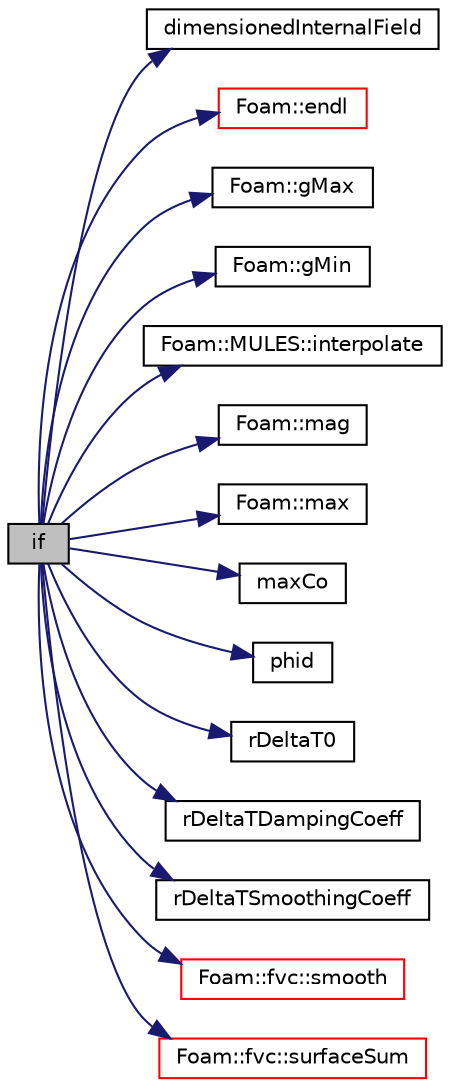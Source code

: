 digraph "if"
{
  bgcolor="transparent";
  edge [fontname="Helvetica",fontsize="10",labelfontname="Helvetica",labelfontsize="10"];
  node [fontname="Helvetica",fontsize="10",shape=record];
  rankdir="LR";
  Node1 [label="if",height=0.2,width=0.4,color="black", fillcolor="grey75", style="filled", fontcolor="black"];
  Node1 -> Node2 [color="midnightblue",fontsize="10",style="solid",fontname="Helvetica"];
  Node2 [label="dimensionedInternalField",height=0.2,width=0.4,color="black",URL="$a03124.html#a942cd19121a46cdc649099eb27c74b18"];
  Node1 -> Node3 [color="midnightblue",fontsize="10",style="solid",fontname="Helvetica"];
  Node3 [label="Foam::endl",height=0.2,width=0.4,color="red",URL="$a10733.html#a2db8fe02a0d3909e9351bb4275b23ce4",tooltip="Add newline and flush stream. "];
  Node1 -> Node4 [color="midnightblue",fontsize="10",style="solid",fontname="Helvetica"];
  Node4 [label="Foam::gMax",height=0.2,width=0.4,color="black",URL="$a10733.html#ae8d631fb8e841947408bb711abfb1e67"];
  Node1 -> Node5 [color="midnightblue",fontsize="10",style="solid",fontname="Helvetica"];
  Node5 [label="Foam::gMin",height=0.2,width=0.4,color="black",URL="$a10733.html#aca330ee6cfe7d602300dbc5905f8c9f6"];
  Node1 -> Node6 [color="midnightblue",fontsize="10",style="solid",fontname="Helvetica"];
  Node6 [label="Foam::MULES::interpolate",height=0.2,width=0.4,color="black",URL="$a10792.html#a4d62f21551985d814104861e7c1d9b4f"];
  Node1 -> Node7 [color="midnightblue",fontsize="10",style="solid",fontname="Helvetica"];
  Node7 [label="Foam::mag",height=0.2,width=0.4,color="black",URL="$a10733.html#a929da2a3fdcf3dacbbe0487d3a330dae"];
  Node1 -> Node8 [color="midnightblue",fontsize="10",style="solid",fontname="Helvetica"];
  Node8 [label="Foam::max",height=0.2,width=0.4,color="black",URL="$a10733.html#ac993e906cf2774ae77e666bc24e81733"];
  Node1 -> Node9 [color="midnightblue",fontsize="10",style="solid",fontname="Helvetica"];
  Node9 [label="maxCo",height=0.2,width=0.4,color="black",URL="$a03123.html#a2977e8735a928501d5705873dcca8235"];
  Node1 -> Node10 [color="midnightblue",fontsize="10",style="solid",fontname="Helvetica"];
  Node10 [label="phid",height=0.2,width=0.4,color="black",URL="$a02934.html#a0b3b953f2fc55278d35524cec1e30965"];
  Node1 -> Node11 [color="midnightblue",fontsize="10",style="solid",fontname="Helvetica"];
  Node11 [label="rDeltaT0",height=0.2,width=0.4,color="black",URL="$a03125.html#ad4d65902f3b7caba4b8b04cf0e1534d7"];
  Node1 -> Node12 [color="midnightblue",fontsize="10",style="solid",fontname="Helvetica"];
  Node12 [label="rDeltaTDampingCoeff",height=0.2,width=0.4,color="black",URL="$a03123.html#ae41bd9ea4380e53fe48ec54b17bafbd1"];
  Node1 -> Node13 [color="midnightblue",fontsize="10",style="solid",fontname="Helvetica"];
  Node13 [label="rDeltaTSmoothingCoeff",height=0.2,width=0.4,color="black",URL="$a03123.html#a8a98612afbe320bf43eedb9bfa19a092"];
  Node1 -> Node14 [color="midnightblue",fontsize="10",style="solid",fontname="Helvetica"];
  Node14 [label="Foam::fvc::smooth",height=0.2,width=0.4,color="red",URL="$a10768.html#a417a555eb3108fd8d6c41c0aec39a633"];
  Node1 -> Node15 [color="midnightblue",fontsize="10",style="solid",fontname="Helvetica"];
  Node15 [label="Foam::fvc::surfaceSum",height=0.2,width=0.4,color="red",URL="$a10768.html#aa0a1e3c4ec02aa6a37f517c4d5270046"];
}
